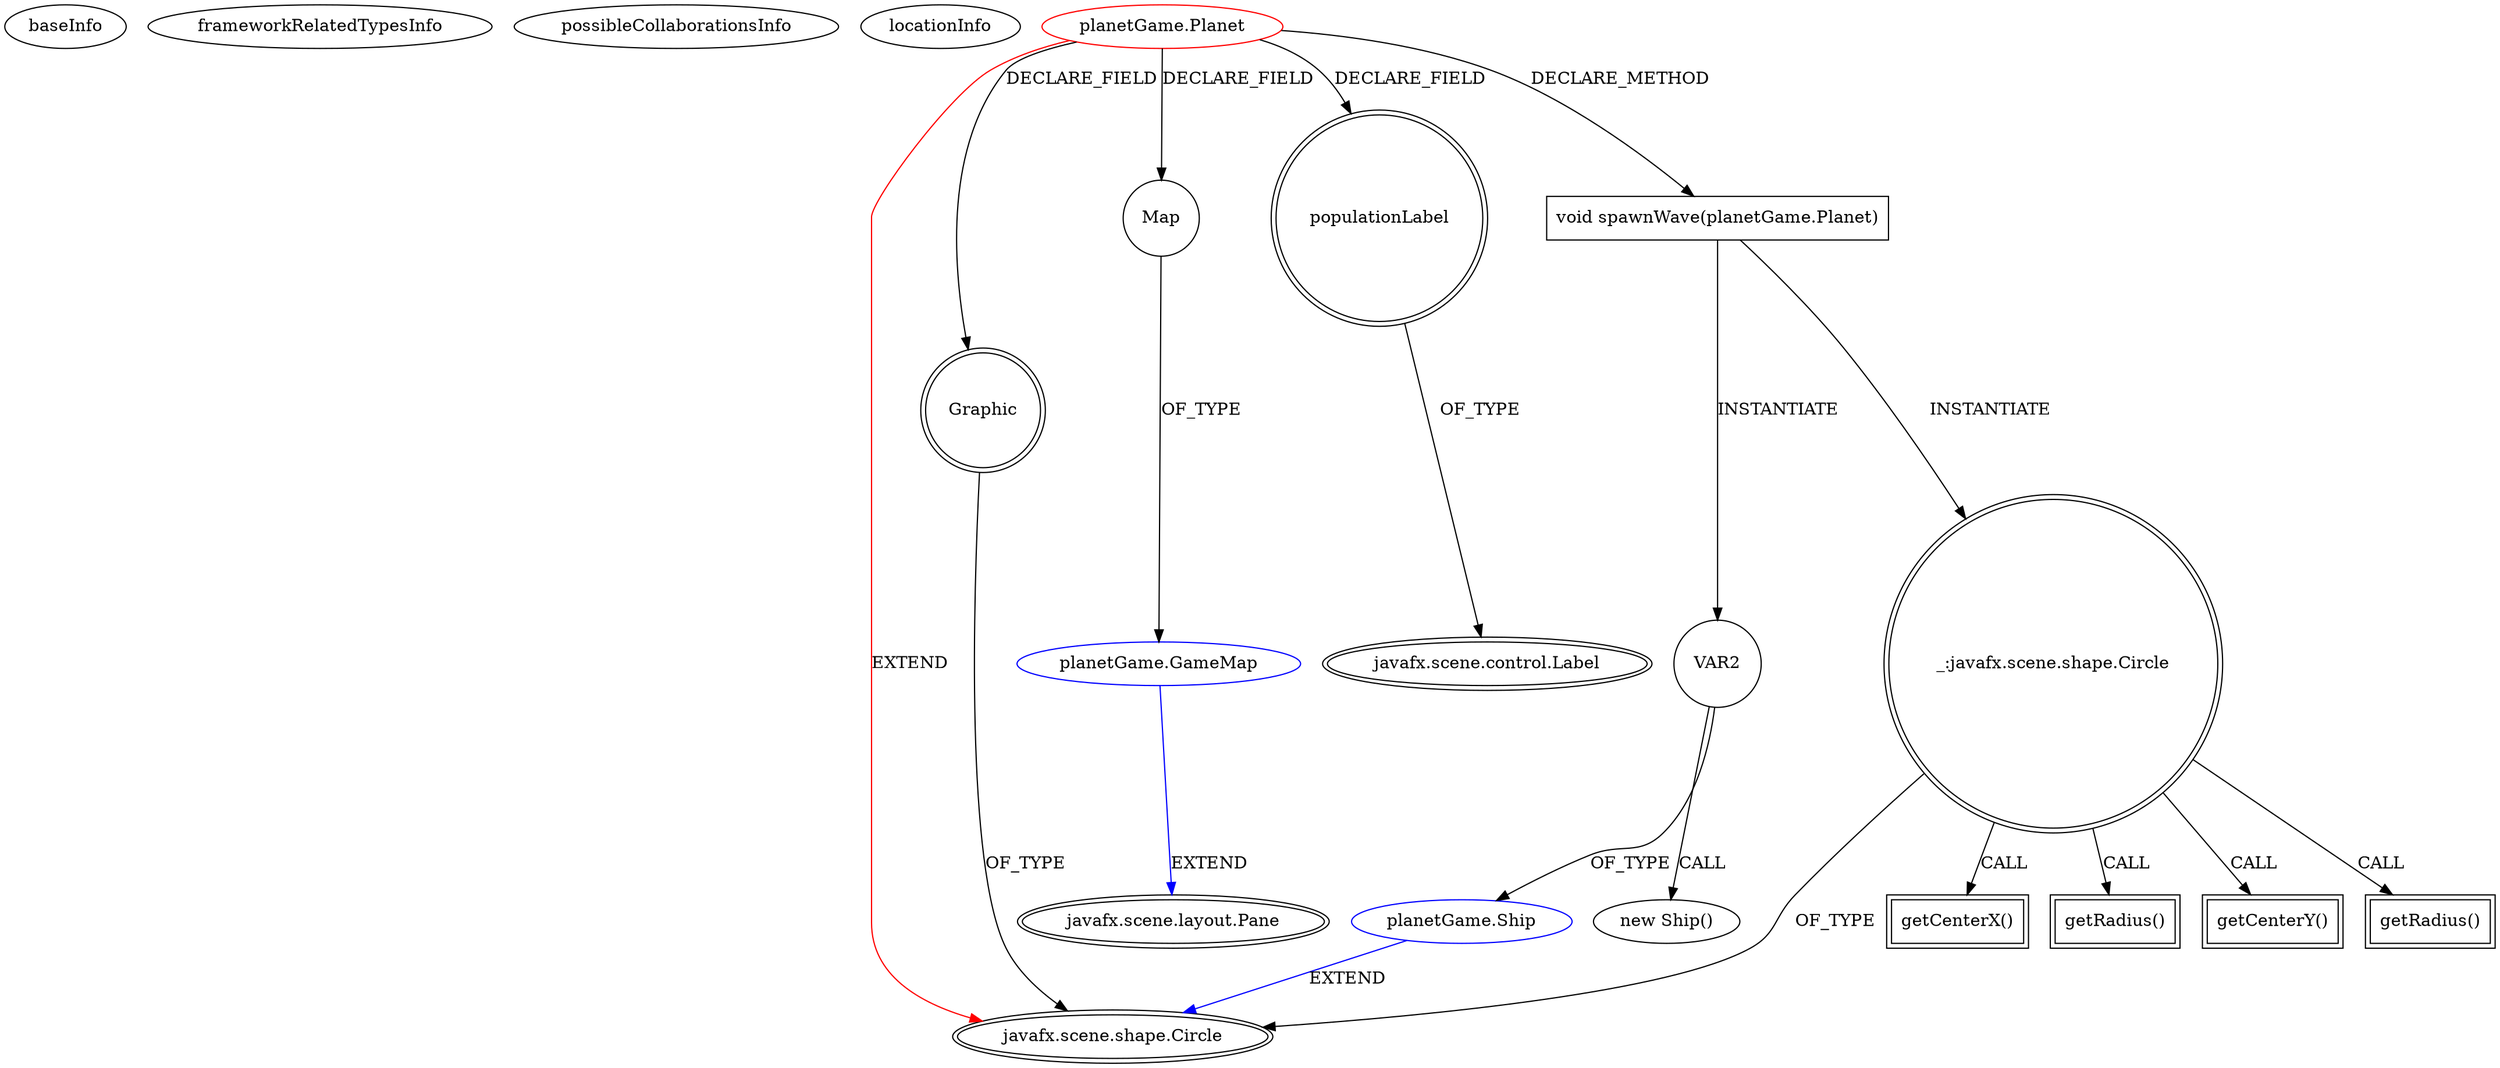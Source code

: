 digraph {
baseInfo[graphId=2636,category="extension_graph",isAnonymous=false,possibleRelation=true]
frameworkRelatedTypesInfo[0="javafx.scene.shape.Circle"]
possibleCollaborationsInfo[0="2636~CLIENT_METHOD_DECLARATION-INSTANTIATION-~javafx.scene.shape.Circle ~javafx.scene.shape.Circle ~false~false",1="2636~FIELD_DECLARATION-~javafx.scene.shape.Circle ~javafx.scene.layout.Pane ~false~false"]
locationInfo[projectName="empollondefisica-PlanetGame",filePath="/empollondefisica-PlanetGame/PlanetGame-master/src/planetGame/Planet.java",contextSignature="Planet",graphId="2636"]
0[label="planetGame.Planet",vertexType="ROOT_CLIENT_CLASS_DECLARATION",isFrameworkType=false,color=red]
1[label="javafx.scene.shape.Circle",vertexType="FRAMEWORK_CLASS_TYPE",isFrameworkType=true,peripheries=2]
2[label="Graphic",vertexType="FIELD_DECLARATION",isFrameworkType=true,peripheries=2,shape=circle]
4[label="Map",vertexType="FIELD_DECLARATION",isFrameworkType=false,shape=circle]
5[label="planetGame.GameMap",vertexType="REFERENCE_CLIENT_CLASS_DECLARATION",isFrameworkType=false,color=blue]
6[label="javafx.scene.layout.Pane",vertexType="FRAMEWORK_CLASS_TYPE",isFrameworkType=true,peripheries=2]
7[label="populationLabel",vertexType="FIELD_DECLARATION",isFrameworkType=true,peripheries=2,shape=circle]
8[label="javafx.scene.control.Label",vertexType="FRAMEWORK_CLASS_TYPE",isFrameworkType=true,peripheries=2]
17[label="void spawnWave(planetGame.Planet)",vertexType="CLIENT_METHOD_DECLARATION",isFrameworkType=false,shape=box]
19[label="VAR2",vertexType="VARIABLE_EXPRESION",isFrameworkType=false,shape=circle]
20[label="planetGame.Ship",vertexType="REFERENCE_CLIENT_CLASS_DECLARATION",isFrameworkType=false,color=blue]
18[label="new Ship()",vertexType="CONSTRUCTOR_CALL",isFrameworkType=false]
22[label="_:javafx.scene.shape.Circle",vertexType="VARIABLE_EXPRESION",isFrameworkType=true,peripheries=2,shape=circle]
23[label="getCenterX()",vertexType="INSIDE_CALL",isFrameworkType=true,peripheries=2,shape=box]
26[label="getRadius()",vertexType="INSIDE_CALL",isFrameworkType=true,peripheries=2,shape=box]
28[label="getCenterY()",vertexType="INSIDE_CALL",isFrameworkType=true,peripheries=2,shape=box]
30[label="getRadius()",vertexType="INSIDE_CALL",isFrameworkType=true,peripheries=2,shape=box]
0->1[label="EXTEND",color=red]
0->2[label="DECLARE_FIELD"]
2->1[label="OF_TYPE"]
0->4[label="DECLARE_FIELD"]
5->6[label="EXTEND",color=blue]
4->5[label="OF_TYPE"]
0->7[label="DECLARE_FIELD"]
7->8[label="OF_TYPE"]
0->17[label="DECLARE_METHOD"]
17->19[label="INSTANTIATE"]
20->1[label="EXTEND",color=blue]
19->20[label="OF_TYPE"]
19->18[label="CALL"]
17->22[label="INSTANTIATE"]
22->1[label="OF_TYPE"]
22->23[label="CALL"]
22->26[label="CALL"]
22->28[label="CALL"]
22->30[label="CALL"]
}
